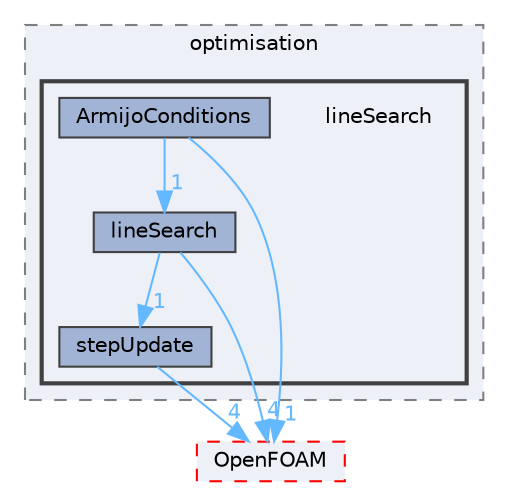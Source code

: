 digraph "src/optimisation/adjointOptimisation/adjoint/optimisation/lineSearch"
{
 // LATEX_PDF_SIZE
  bgcolor="transparent";
  edge [fontname=Helvetica,fontsize=10,labelfontname=Helvetica,labelfontsize=10];
  node [fontname=Helvetica,fontsize=10,shape=box,height=0.2,width=0.4];
  compound=true
  subgraph clusterdir_4c08a66c3363b1709c4529c1c6cd2d18 {
    graph [ bgcolor="#edf0f7", pencolor="grey50", label="optimisation", fontname=Helvetica,fontsize=10 style="filled,dashed", URL="dir_4c08a66c3363b1709c4529c1c6cd2d18.html",tooltip=""]
  subgraph clusterdir_94bdc59c3d8ff9322af9116bfe52aa58 {
    graph [ bgcolor="#edf0f7", pencolor="grey25", label="", fontname=Helvetica,fontsize=10 style="filled,bold", URL="dir_94bdc59c3d8ff9322af9116bfe52aa58.html",tooltip=""]
    dir_94bdc59c3d8ff9322af9116bfe52aa58 [shape=plaintext, label="lineSearch"];
  dir_4dffc1b6af1a09e1eced6ab2696a8e5d [label="ArmijoConditions", fillcolor="#a2b4d6", color="grey25", style="filled", URL="dir_4dffc1b6af1a09e1eced6ab2696a8e5d.html",tooltip=""];
  dir_a83d18dc4e5d35da582006b9d966974f [label="lineSearch", fillcolor="#a2b4d6", color="grey25", style="filled", URL="dir_a83d18dc4e5d35da582006b9d966974f.html",tooltip=""];
  dir_48ff6cf3bcfd4c166e74b44c227ffdcc [label="stepUpdate", fillcolor="#a2b4d6", color="grey25", style="filled", URL="dir_48ff6cf3bcfd4c166e74b44c227ffdcc.html",tooltip=""];
  }
  }
  dir_c5473ff19b20e6ec4dfe5c310b3778a8 [label="OpenFOAM", fillcolor="#edf0f7", color="red", style="filled,dashed", URL="dir_c5473ff19b20e6ec4dfe5c310b3778a8.html",tooltip=""];
  dir_4dffc1b6af1a09e1eced6ab2696a8e5d->dir_a83d18dc4e5d35da582006b9d966974f [headlabel="1", labeldistance=1.5 headhref="dir_000124_002217.html" href="dir_000124_002217.html" color="steelblue1" fontcolor="steelblue1"];
  dir_4dffc1b6af1a09e1eced6ab2696a8e5d->dir_c5473ff19b20e6ec4dfe5c310b3778a8 [headlabel="1", labeldistance=1.5 headhref="dir_000124_002695.html" href="dir_000124_002695.html" color="steelblue1" fontcolor="steelblue1"];
  dir_a83d18dc4e5d35da582006b9d966974f->dir_48ff6cf3bcfd4c166e74b44c227ffdcc [headlabel="1", labeldistance=1.5 headhref="dir_002217_003769.html" href="dir_002217_003769.html" color="steelblue1" fontcolor="steelblue1"];
  dir_a83d18dc4e5d35da582006b9d966974f->dir_c5473ff19b20e6ec4dfe5c310b3778a8 [headlabel="4", labeldistance=1.5 headhref="dir_002217_002695.html" href="dir_002217_002695.html" color="steelblue1" fontcolor="steelblue1"];
  dir_48ff6cf3bcfd4c166e74b44c227ffdcc->dir_c5473ff19b20e6ec4dfe5c310b3778a8 [headlabel="4", labeldistance=1.5 headhref="dir_003769_002695.html" href="dir_003769_002695.html" color="steelblue1" fontcolor="steelblue1"];
}
